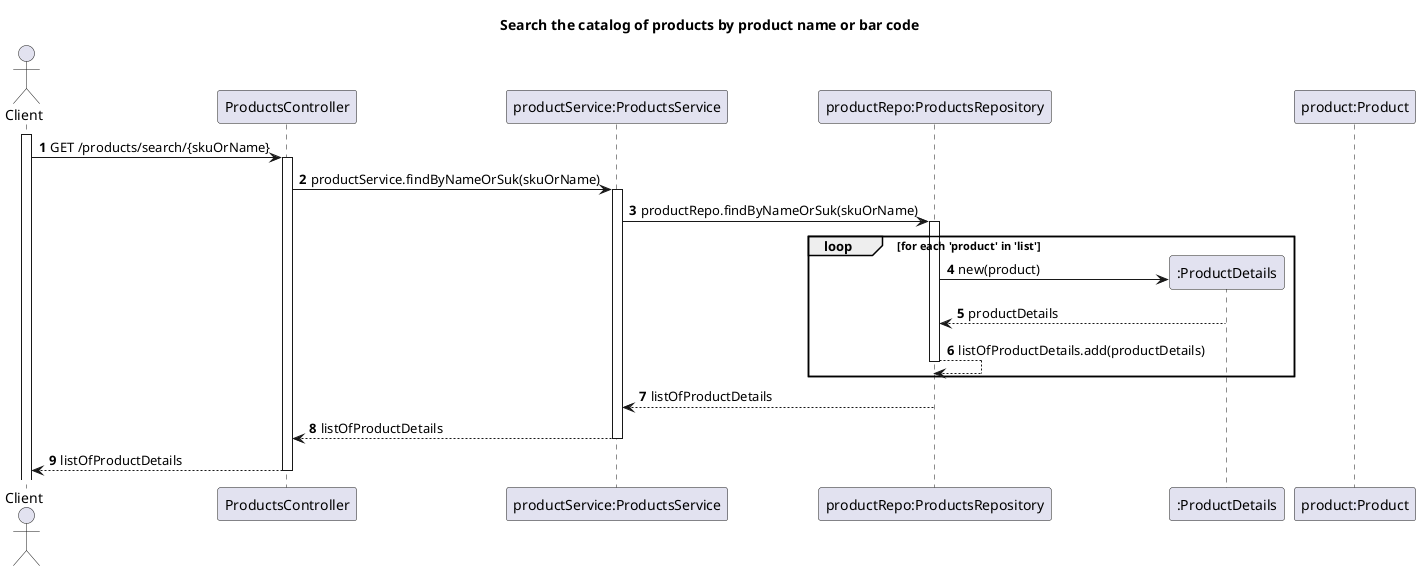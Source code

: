 @startuml
'https://plantuml.com/sequence-diagram

title Search the catalog of products by product name or bar code
autoactivate on
autonumber

actor "Client" as client
participant "ProductsController" as controller
participant "productService:ProductsService" as service
participant "productRepo:ProductsRepository" as repository
participant ":ProductDetails" as details
participant "product:Product" as product

activate client

client -> controller: GET /products/search/{skuOrName}
controller -> service : productService.findByNameOrSuk(skuOrName)
service -> repository: productRepo.findByNameOrSuk(skuOrName)

loop for each 'product' in 'list'
    repository -> details**: new(product)
    details --> repository: productDetails
    repository --> repository: listOfProductDetails.add(productDetails)
end loop
repository --> service: listOfProductDetails
service --> controller: listOfProductDetails
controller --> client: listOfProductDetails


@enduml